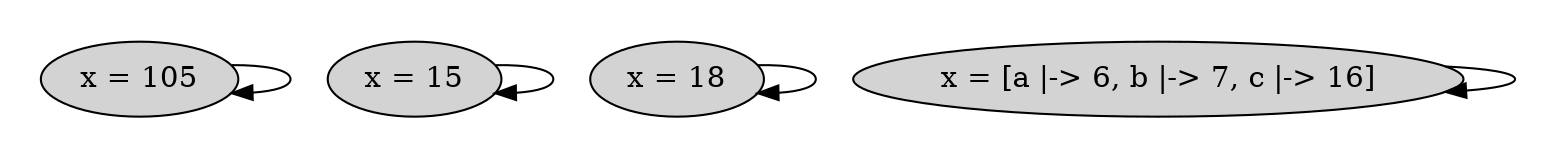 strict digraph DiskGraph {
nodesep=0.35;
subgraph cluster_graph {
color="white";
-6236049847382918084 [label="x = [a |-> 6, b |-> 7, c |-> 16]",style = filled]
-8796416551377027776 [label="x = 18",style = filled]
3264821330489916307 [label="x = 15",style = filled]
-8498723013506653393 [label="x = 105",style = filled]
-6236049847382918084 -> -6236049847382918084 [label="",color="black",fontcolor="black"];
-8796416551377027776 -> -8796416551377027776 [label="",color="black",fontcolor="black"];
3264821330489916307 -> 3264821330489916307 [label="",color="black",fontcolor="black"];
-8498723013506653393 -> -8498723013506653393 [label="",color="black",fontcolor="black"];
{rank = same; -6236049847382918084;-8796416551377027776;3264821330489916307;-8498723013506653393;}
}
}